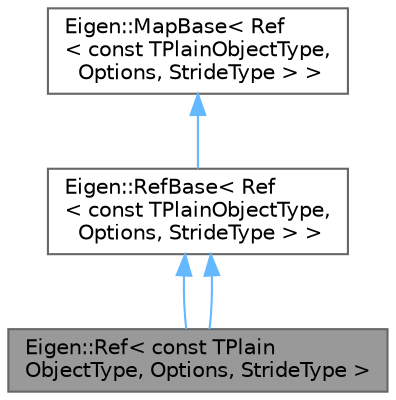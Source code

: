 digraph "Eigen::Ref&lt; const TPlainObjectType, Options, StrideType &gt;"
{
 // LATEX_PDF_SIZE
  bgcolor="transparent";
  edge [fontname=Helvetica,fontsize=10,labelfontname=Helvetica,labelfontsize=10];
  node [fontname=Helvetica,fontsize=10,shape=box,height=0.2,width=0.4];
  Node1 [id="Node000001",label="Eigen::Ref\< const TPlain\lObjectType, Options, StrideType \>",height=0.2,width=0.4,color="gray40", fillcolor="grey60", style="filled", fontcolor="black",tooltip=" "];
  Node2 -> Node1 [id="edge4_Node000001_Node000002",dir="back",color="steelblue1",style="solid",tooltip=" "];
  Node2 [id="Node000002",label="Eigen::RefBase\< Ref\l\< const TPlainObjectType,\l Options, StrideType \> \>",height=0.2,width=0.4,color="gray40", fillcolor="white", style="filled",URL="$class_eigen_1_1_ref_base.html",tooltip=" "];
  Node3 -> Node2 [id="edge5_Node000002_Node000003",dir="back",color="steelblue1",style="solid",tooltip=" "];
  Node3 [id="Node000003",label="Eigen::MapBase\< Ref\l\< const TPlainObjectType,\l Options, StrideType \> \>",height=0.2,width=0.4,color="gray40", fillcolor="white", style="filled",URL="$class_eigen_1_1_map_base.html",tooltip=" "];
  Node2 -> Node1 [id="edge6_Node000001_Node000002",dir="back",color="steelblue1",style="solid",tooltip=" "];
}
